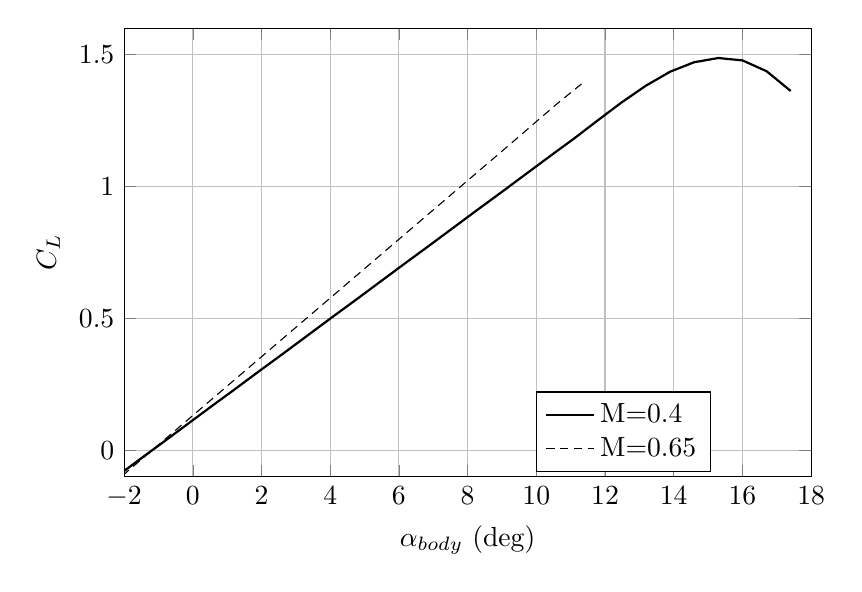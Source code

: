 %CL vs Alpha clean WING
\begin{tikzpicture}

\begin{axis}[
width=0.85\textwidth,
height=0.6\textwidth,
scaled ticks=false, tick label style={/pgf/number format/fixed},
xmin=-2,
xmax=18,
xlabel={$\alpha_{body}$ (deg)},
xmajorgrids,
ymin=-0.1,
ymax=1.6,
ylabel={$C_L$ },
ymajorgrids,
legend style={at={(0.6,0.1)},anchor=west,draw=black,fill=white,legend cell align=left},
legend entries = {M=0.4\\M=0.65\\}
]

\addplot [
color=black,
thick
]
table[row sep=crcr]{
-10.0	-0.849\\
-9.297	-0.782\\
-8.595	-0.714\\
-7.892	-0.646\\
-7.189	-0.579\\
-6.486	-0.511\\
-5.784	-0.443\\
-5.081	-0.376\\
-4.378	-0.308\\
-3.676	-0.24\\
-2.973	-0.173\\
-2.27	-0.105\\
-1.567	-0.037\\
-0.865	0.03\\
-0.162	0.098\\
0.541	0.166\\
1.244	0.233\\
1.946	0.301\\
2.649	0.368\\
3.352	0.436\\
4.054	0.504\\
4.757	0.571\\
5.46	0.639\\
6.163	0.707\\
6.865	0.774\\
7.568	0.842\\
8.271	0.91\\
8.973	0.977\\
9.676	1.045\\
10.379	1.113\\
11.082	1.18\\
11.784	1.25\\
12.487	1.319\\
13.19	1.382\\
13.893	1.435\\
14.595	1.471\\
15.298	1.487\\
16.001	1.478\\
16.703	1.437\\
17.406	1.362\\
};
\addplot [
color=black,
densely dashed
]
table[row sep=crcr]{
-10.0	-0.983\\
-9.353	-0.911\\
-8.707	-0.839\\
-8.06	-0.767\\
-7.414	-0.695\\
-6.767	-0.623\\
-6.12	-0.551\\
-5.474	-0.479\\
-4.827	-0.407\\
-4.181	-0.335\\
-3.534	-0.263\\
-2.887	-0.191\\
-2.241	-0.118\\
-1.594	-0.046\\
-0.948	0.026\\
-0.301	0.098\\
0.346	0.17\\
0.992	0.242\\
1.639	0.314\\
2.285	0.386\\
2.932	0.458\\
3.579	0.53\\
4.225	0.602\\
4.872	0.674\\
5.518	0.746\\
6.165	0.818\\
6.811	0.89\\
7.458	0.962\\
8.105	1.034\\
8.751	1.106\\
9.398	1.178\\
10.044	1.251\\
10.691	1.323\\
11.338	1.391\\
};
\end{axis}
\end{tikzpicture}%
